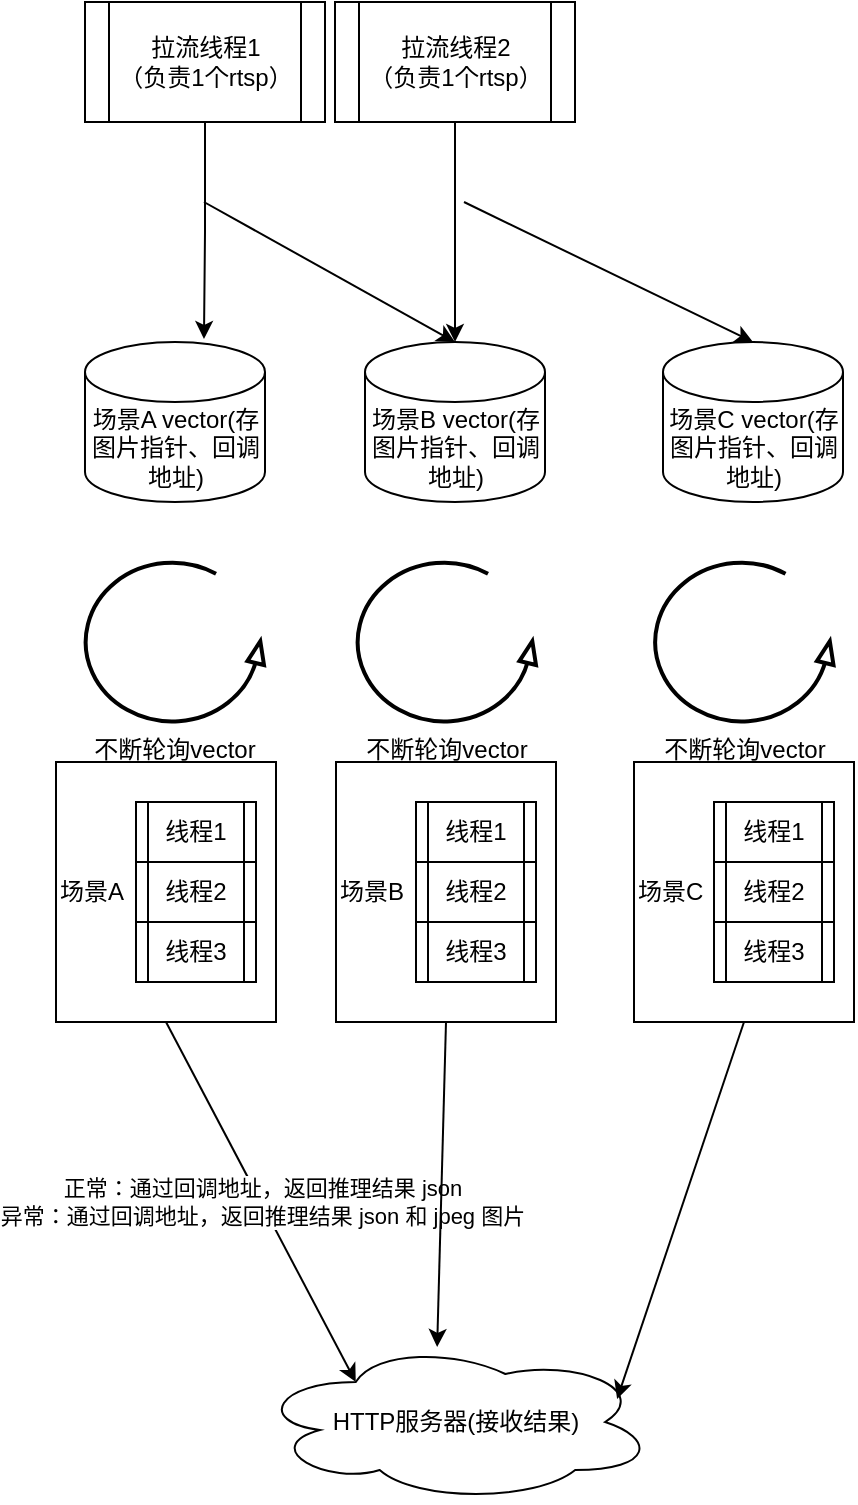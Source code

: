 <mxfile version="24.3.0" type="github">
  <diagram id="prtHgNgQTEPvFCAcTncT" name="Page-1">
    <mxGraphModel dx="1194" dy="731" grid="1" gridSize="10" guides="1" tooltips="1" connect="1" arrows="1" fold="1" page="1" pageScale="1" pageWidth="827" pageHeight="1169" math="0" shadow="0">
      <root>
        <mxCell id="0" />
        <mxCell id="1" parent="0" />
        <mxCell id="Pa1Bo0sml9TkQDMnMJX8-5" value="场景A vector(存图片指针、回调地址)" style="shape=cylinder3;whiteSpace=wrap;html=1;boundedLbl=1;backgroundOutline=1;size=15;" vertex="1" parent="1">
          <mxGeometry x="160.5" y="320" width="90" height="80" as="geometry" />
        </mxCell>
        <mxCell id="Pa1Bo0sml9TkQDMnMJX8-13" value="拉流线程1&lt;br&gt;（负责1个rtsp）" style="shape=process;whiteSpace=wrap;html=1;backgroundOutline=1;" vertex="1" parent="1">
          <mxGeometry x="160.5" y="150" width="120" height="60" as="geometry" />
        </mxCell>
        <mxCell id="Pa1Bo0sml9TkQDMnMJX8-19" value="线程3" style="shape=process;whiteSpace=wrap;html=1;backgroundOutline=1;" vertex="1" parent="1">
          <mxGeometry x="186" y="610" width="60" height="30" as="geometry" />
        </mxCell>
        <mxCell id="Pa1Bo0sml9TkQDMnMJX8-20" value="线程1" style="shape=process;whiteSpace=wrap;html=1;backgroundOutline=1;" vertex="1" parent="1">
          <mxGeometry x="186" y="550" width="60" height="30" as="geometry" />
        </mxCell>
        <mxCell id="Pa1Bo0sml9TkQDMnMJX8-21" value="线程2" style="shape=process;whiteSpace=wrap;html=1;backgroundOutline=1;" vertex="1" parent="1">
          <mxGeometry x="186" y="580" width="60" height="30" as="geometry" />
        </mxCell>
        <mxCell id="Pa1Bo0sml9TkQDMnMJX8-31" value="&lt;span style=&quot;background-color: initial;&quot;&gt;场景A&lt;/span&gt;" style="whiteSpace=wrap;html=1;fillColor=none;align=left;" vertex="1" parent="1">
          <mxGeometry x="146" y="530" width="110" height="130" as="geometry" />
        </mxCell>
        <mxCell id="Pa1Bo0sml9TkQDMnMJX8-33" value="线程3" style="shape=process;whiteSpace=wrap;html=1;backgroundOutline=1;" vertex="1" parent="1">
          <mxGeometry x="326" y="610" width="60" height="30" as="geometry" />
        </mxCell>
        <mxCell id="Pa1Bo0sml9TkQDMnMJX8-34" value="线程1" style="shape=process;whiteSpace=wrap;html=1;backgroundOutline=1;" vertex="1" parent="1">
          <mxGeometry x="326" y="550" width="60" height="30" as="geometry" />
        </mxCell>
        <mxCell id="Pa1Bo0sml9TkQDMnMJX8-35" value="线程2" style="shape=process;whiteSpace=wrap;html=1;backgroundOutline=1;" vertex="1" parent="1">
          <mxGeometry x="326" y="580" width="60" height="30" as="geometry" />
        </mxCell>
        <mxCell id="Pa1Bo0sml9TkQDMnMJX8-36" value="&lt;span style=&quot;background-color: initial;&quot;&gt;场景B&lt;/span&gt;" style="whiteSpace=wrap;html=1;fillColor=none;align=left;" vertex="1" parent="1">
          <mxGeometry x="286" y="530" width="110" height="130" as="geometry" />
        </mxCell>
        <mxCell id="Pa1Bo0sml9TkQDMnMJX8-37" value="线程3" style="shape=process;whiteSpace=wrap;html=1;backgroundOutline=1;" vertex="1" parent="1">
          <mxGeometry x="475" y="610" width="60" height="30" as="geometry" />
        </mxCell>
        <mxCell id="Pa1Bo0sml9TkQDMnMJX8-38" value="线程1" style="shape=process;whiteSpace=wrap;html=1;backgroundOutline=1;" vertex="1" parent="1">
          <mxGeometry x="475" y="550" width="60" height="30" as="geometry" />
        </mxCell>
        <mxCell id="Pa1Bo0sml9TkQDMnMJX8-39" value="线程2" style="shape=process;whiteSpace=wrap;html=1;backgroundOutline=1;" vertex="1" parent="1">
          <mxGeometry x="475" y="580" width="60" height="30" as="geometry" />
        </mxCell>
        <mxCell id="Pa1Bo0sml9TkQDMnMJX8-40" value="&lt;span style=&quot;background-color: initial;&quot;&gt;场景C&lt;/span&gt;" style="whiteSpace=wrap;html=1;fillColor=none;align=left;" vertex="1" parent="1">
          <mxGeometry x="435" y="530" width="110" height="130" as="geometry" />
        </mxCell>
        <mxCell id="Pa1Bo0sml9TkQDMnMJX8-41" value="场景B vector(存图片指针、回调地址)" style="shape=cylinder3;whiteSpace=wrap;html=1;boundedLbl=1;backgroundOutline=1;size=15;" vertex="1" parent="1">
          <mxGeometry x="300.5" y="320" width="90" height="80" as="geometry" />
        </mxCell>
        <mxCell id="Pa1Bo0sml9TkQDMnMJX8-42" value="场景C vector(存图片指针、回调地址)" style="shape=cylinder3;whiteSpace=wrap;html=1;boundedLbl=1;backgroundOutline=1;size=15;" vertex="1" parent="1">
          <mxGeometry x="449.5" y="320" width="90" height="80" as="geometry" />
        </mxCell>
        <mxCell id="Pa1Bo0sml9TkQDMnMJX8-43" value="拉流线程2&lt;br&gt;（负责1个rtsp）" style="shape=process;whiteSpace=wrap;html=1;backgroundOutline=1;" vertex="1" parent="1">
          <mxGeometry x="285.5" y="150" width="120" height="60" as="geometry" />
        </mxCell>
        <mxCell id="Pa1Bo0sml9TkQDMnMJX8-44" style="edgeStyle=orthogonalEdgeStyle;rounded=0;orthogonalLoop=1;jettySize=auto;html=1;entryX=0.661;entryY=-0.019;entryDx=0;entryDy=0;entryPerimeter=0;" edge="1" parent="1" source="Pa1Bo0sml9TkQDMnMJX8-13" target="Pa1Bo0sml9TkQDMnMJX8-5">
          <mxGeometry relative="1" as="geometry" />
        </mxCell>
        <mxCell id="Pa1Bo0sml9TkQDMnMJX8-45" value="" style="endArrow=classic;html=1;rounded=0;entryX=0.5;entryY=0;entryDx=0;entryDy=0;entryPerimeter=0;" edge="1" parent="1" target="Pa1Bo0sml9TkQDMnMJX8-41">
          <mxGeometry width="50" height="50" relative="1" as="geometry">
            <mxPoint x="220" y="250" as="sourcePoint" />
            <mxPoint x="380" y="350" as="targetPoint" />
          </mxGeometry>
        </mxCell>
        <mxCell id="Pa1Bo0sml9TkQDMnMJX8-46" style="edgeStyle=orthogonalEdgeStyle;rounded=0;orthogonalLoop=1;jettySize=auto;html=1;entryX=0.5;entryY=0;entryDx=0;entryDy=0;entryPerimeter=0;" edge="1" parent="1" source="Pa1Bo0sml9TkQDMnMJX8-43" target="Pa1Bo0sml9TkQDMnMJX8-41">
          <mxGeometry relative="1" as="geometry" />
        </mxCell>
        <mxCell id="Pa1Bo0sml9TkQDMnMJX8-47" value="" style="endArrow=classic;html=1;rounded=0;entryX=0.5;entryY=0;entryDx=0;entryDy=0;entryPerimeter=0;" edge="1" parent="1" target="Pa1Bo0sml9TkQDMnMJX8-42">
          <mxGeometry width="50" height="50" relative="1" as="geometry">
            <mxPoint x="350" y="250" as="sourcePoint" />
            <mxPoint x="380" y="350" as="targetPoint" />
          </mxGeometry>
        </mxCell>
        <mxCell id="Pa1Bo0sml9TkQDMnMJX8-48" value="HTTP服务器(接收结果)" style="ellipse;shape=cloud;whiteSpace=wrap;html=1;" vertex="1" parent="1">
          <mxGeometry x="246" y="820" width="199.5" height="80" as="geometry" />
        </mxCell>
        <mxCell id="Pa1Bo0sml9TkQDMnMJX8-51" value="" style="endArrow=classic;html=1;rounded=0;exitX=0.5;exitY=1;exitDx=0;exitDy=0;entryX=0.25;entryY=0.25;entryDx=0;entryDy=0;entryPerimeter=0;" edge="1" parent="1" source="Pa1Bo0sml9TkQDMnMJX8-31" target="Pa1Bo0sml9TkQDMnMJX8-48">
          <mxGeometry relative="1" as="geometry">
            <mxPoint x="305.5" y="550" as="sourcePoint" />
            <mxPoint x="405.5" y="550" as="targetPoint" />
          </mxGeometry>
        </mxCell>
        <mxCell id="Pa1Bo0sml9TkQDMnMJX8-52" value="正常：通过回调地址，返回推理结果 json&lt;br&gt;异常：通过回调地址，返回推理结果 json 和 jpeg 图片" style="edgeLabel;resizable=0;html=1;;align=center;verticalAlign=middle;" connectable="0" vertex="1" parent="Pa1Bo0sml9TkQDMnMJX8-51">
          <mxGeometry relative="1" as="geometry" />
        </mxCell>
        <mxCell id="Pa1Bo0sml9TkQDMnMJX8-53" value="" style="endArrow=classic;html=1;rounded=0;exitX=0.5;exitY=1;exitDx=0;exitDy=0;entryX=0.454;entryY=0.031;entryDx=0;entryDy=0;entryPerimeter=0;" edge="1" parent="1" source="Pa1Bo0sml9TkQDMnMJX8-36" target="Pa1Bo0sml9TkQDMnMJX8-48">
          <mxGeometry width="50" height="50" relative="1" as="geometry">
            <mxPoint x="325.5" y="580" as="sourcePoint" />
            <mxPoint x="375.5" y="530" as="targetPoint" />
          </mxGeometry>
        </mxCell>
        <mxCell id="Pa1Bo0sml9TkQDMnMJX8-54" value="" style="endArrow=classic;html=1;rounded=0;entryX=0.905;entryY=0.356;entryDx=0;entryDy=0;entryPerimeter=0;exitX=0.5;exitY=1;exitDx=0;exitDy=0;" edge="1" parent="1" source="Pa1Bo0sml9TkQDMnMJX8-40" target="Pa1Bo0sml9TkQDMnMJX8-48">
          <mxGeometry width="50" height="50" relative="1" as="geometry">
            <mxPoint x="325.5" y="580" as="sourcePoint" />
            <mxPoint x="375.5" y="530" as="targetPoint" />
          </mxGeometry>
        </mxCell>
        <mxCell id="Pa1Bo0sml9TkQDMnMJX8-55" value="不断轮询vector" style="verticalLabelPosition=bottom;html=1;verticalAlign=top;strokeWidth=2;shape=mxgraph.lean_mapping.physical_pull;pointerEvents=1;" vertex="1" parent="1">
          <mxGeometry x="296.5" y="430" width="89.5" height="80" as="geometry" />
        </mxCell>
        <mxCell id="Pa1Bo0sml9TkQDMnMJX8-56" value="不断轮询vector" style="verticalLabelPosition=bottom;html=1;verticalAlign=top;strokeWidth=2;shape=mxgraph.lean_mapping.physical_pull;pointerEvents=1;" vertex="1" parent="1">
          <mxGeometry x="160.5" y="430" width="89.5" height="80" as="geometry" />
        </mxCell>
        <mxCell id="Pa1Bo0sml9TkQDMnMJX8-57" value="不断轮询vector" style="verticalLabelPosition=bottom;html=1;verticalAlign=top;strokeWidth=2;shape=mxgraph.lean_mapping.physical_pull;pointerEvents=1;" vertex="1" parent="1">
          <mxGeometry x="445.25" y="430" width="89.5" height="80" as="geometry" />
        </mxCell>
      </root>
    </mxGraphModel>
  </diagram>
</mxfile>

